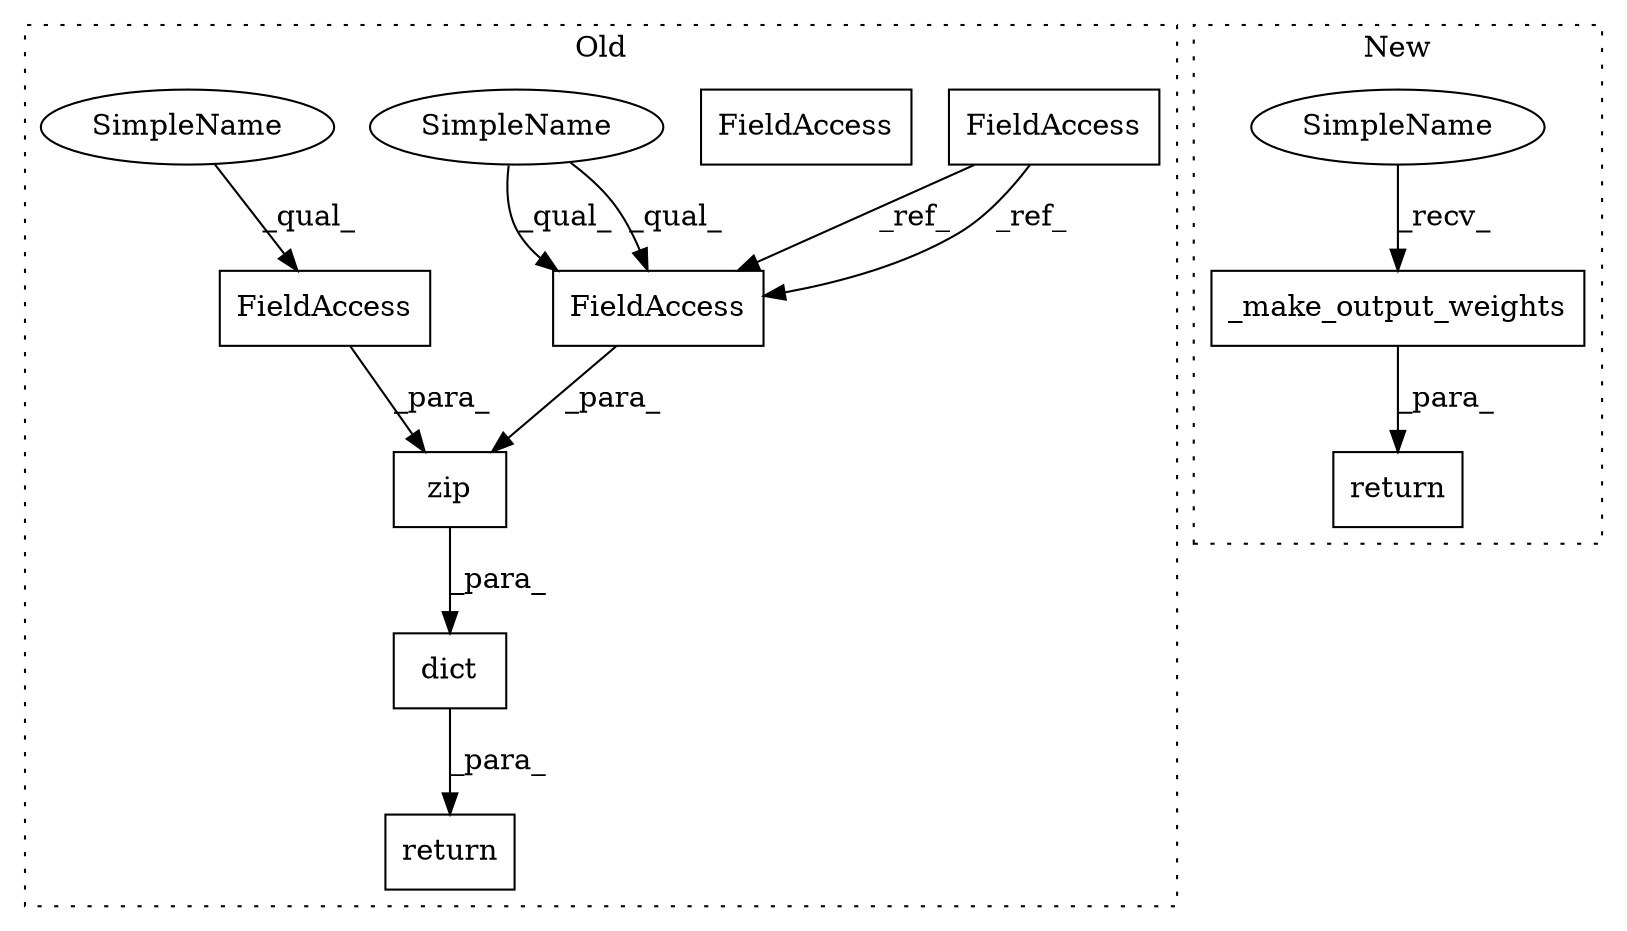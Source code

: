 digraph G {
subgraph cluster0 {
1 [label="return" a="41" s="9098" l="7" shape="box"];
3 [label="zip" a="32" s="9110,9139" l="4,1" shape="box"];
4 [label="FieldAccess" a="22" s="9114" l="12" shape="box"];
5 [label="dict" a="32" s="9105,9140" l="5,1" shape="box"];
7 [label="FieldAccess" a="22" s="9046" l="12" shape="box"];
8 [label="FieldAccess" a="22" s="9127" l="12" shape="box"];
9 [label="FieldAccess" a="22" s="9127" l="12" shape="box"];
10 [label="SimpleName" a="42" s="9127" l="4" shape="ellipse"];
11 [label="SimpleName" a="42" s="9114" l="4" shape="ellipse"];
label = "Old";
style="dotted";
}
subgraph cluster1 {
2 [label="_make_output_weights" a="32" s="9110" l="22" shape="box"];
6 [label="return" a="41" s="9098" l="7" shape="box"];
12 [label="SimpleName" a="42" s="9105" l="4" shape="ellipse"];
label = "New";
style="dotted";
}
2 -> 6 [label="_para_"];
3 -> 5 [label="_para_"];
4 -> 3 [label="_para_"];
5 -> 1 [label="_para_"];
7 -> 9 [label="_ref_"];
7 -> 9 [label="_ref_"];
9 -> 3 [label="_para_"];
10 -> 9 [label="_qual_"];
10 -> 9 [label="_qual_"];
11 -> 4 [label="_qual_"];
12 -> 2 [label="_recv_"];
}
